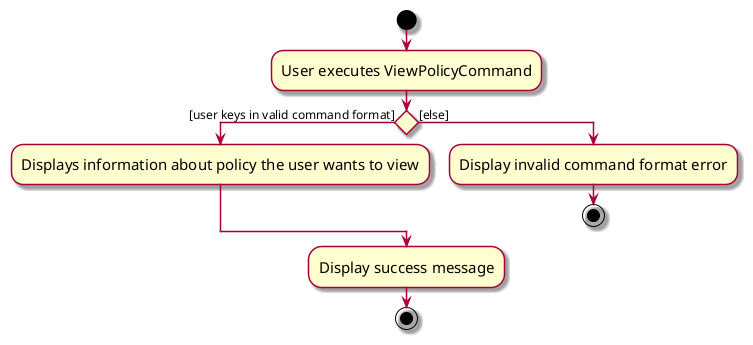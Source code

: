 @startuml
skin rose
skinparam ActivityFontSize 15
skinparam ArrowFontSize 12
start
:User executes ViewPolicyCommand;

'Since the beta syntax does not support placing the condition outside the
'diamond we place it as the true branch instead.

if () then ([user keys in valid command format])
    :Displays information about policy the user wants to view;
else ([else])
    :Display invalid command format error;
stop
endif
:Display success message;
stop
@enduml